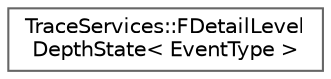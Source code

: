 digraph "Graphical Class Hierarchy"
{
 // INTERACTIVE_SVG=YES
 // LATEX_PDF_SIZE
  bgcolor="transparent";
  edge [fontname=Helvetica,fontsize=10,labelfontname=Helvetica,labelfontsize=10];
  node [fontname=Helvetica,fontsize=10,shape=box,height=0.2,width=0.4];
  rankdir="LR";
  Node0 [id="Node000000",label="TraceServices::FDetailLevel\lDepthState\< EventType \>",height=0.2,width=0.4,color="grey40", fillcolor="white", style="filled",URL="$d1/dba/structTraceServices_1_1FDetailLevelDepthState.html",tooltip=" "];
}
